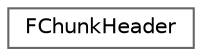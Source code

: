 digraph "Graphical Class Hierarchy"
{
 // INTERACTIVE_SVG=YES
 // LATEX_PDF_SIZE
  bgcolor="transparent";
  edge [fontname=Helvetica,fontsize=10,labelfontname=Helvetica,labelfontsize=10];
  node [fontname=Helvetica,fontsize=10,shape=box,height=0.2,width=0.4];
  rankdir="LR";
  Node0 [id="Node000000",label="FChunkHeader",height=0.2,width=0.4,color="grey40", fillcolor="white", style="filled",URL="$d6/d34/structFChunkHeader.html",tooltip=" "];
}

